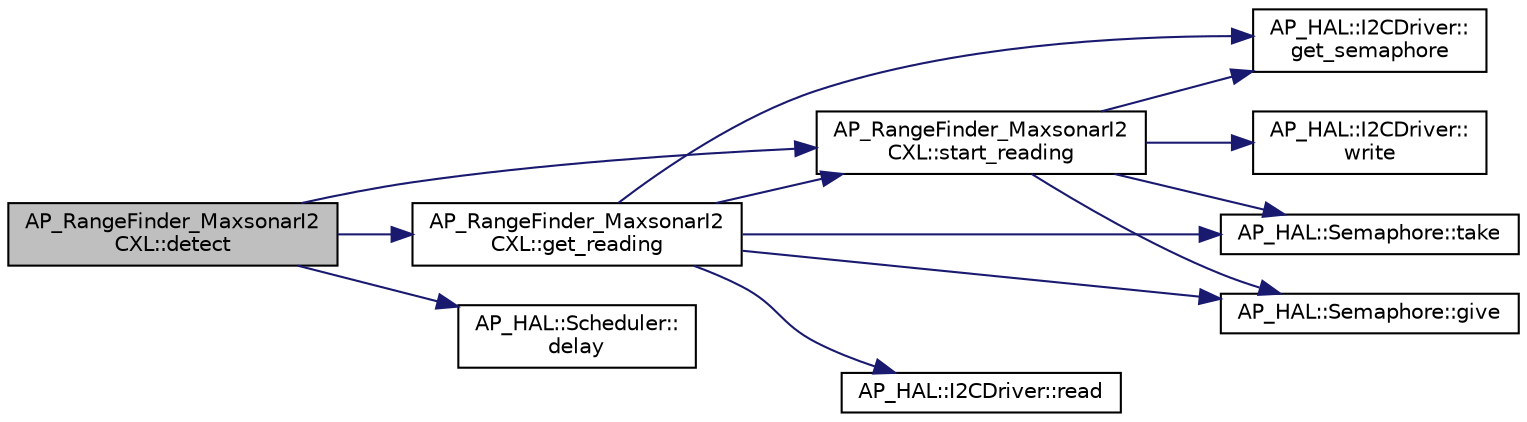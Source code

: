 digraph "AP_RangeFinder_MaxsonarI2CXL::detect"
{
 // INTERACTIVE_SVG=YES
  edge [fontname="Helvetica",fontsize="10",labelfontname="Helvetica",labelfontsize="10"];
  node [fontname="Helvetica",fontsize="10",shape=record];
  rankdir="LR";
  Node1 [label="AP_RangeFinder_MaxsonarI2\lCXL::detect",height=0.2,width=0.4,color="black", fillcolor="grey75", style="filled", fontcolor="black"];
  Node1 -> Node2 [color="midnightblue",fontsize="10",style="solid",fontname="Helvetica"];
  Node2 [label="AP_RangeFinder_MaxsonarI2\lCXL::start_reading",height=0.2,width=0.4,color="black", fillcolor="white", style="filled",URL="$classAP__RangeFinder__MaxsonarI2CXL.html#a51188886a94d87fc3ebb795c0b40f0e4"];
  Node2 -> Node3 [color="midnightblue",fontsize="10",style="solid",fontname="Helvetica"];
  Node3 [label="AP_HAL::I2CDriver::\lget_semaphore",height=0.2,width=0.4,color="black", fillcolor="white", style="filled",URL="$classAP__HAL_1_1I2CDriver.html#a373424b46be08ef36d53844f88b5398e"];
  Node2 -> Node4 [color="midnightblue",fontsize="10",style="solid",fontname="Helvetica"];
  Node4 [label="AP_HAL::Semaphore::take",height=0.2,width=0.4,color="black", fillcolor="white", style="filled",URL="$classAP__HAL_1_1Semaphore.html#abd3a0affad8bb211981a979f30386589"];
  Node2 -> Node5 [color="midnightblue",fontsize="10",style="solid",fontname="Helvetica"];
  Node5 [label="AP_HAL::I2CDriver::\lwrite",height=0.2,width=0.4,color="black", fillcolor="white", style="filled",URL="$classAP__HAL_1_1I2CDriver.html#a31721a0154b78760595785506d92f38e"];
  Node2 -> Node6 [color="midnightblue",fontsize="10",style="solid",fontname="Helvetica"];
  Node6 [label="AP_HAL::Semaphore::give",height=0.2,width=0.4,color="black", fillcolor="white", style="filled",URL="$classAP__HAL_1_1Semaphore.html#afcdbf03d5bea9d83037acc93bfaea7ce"];
  Node1 -> Node7 [color="midnightblue",fontsize="10",style="solid",fontname="Helvetica"];
  Node7 [label="AP_HAL::Scheduler::\ldelay",height=0.2,width=0.4,color="black", fillcolor="white", style="filled",URL="$classAP__HAL_1_1Scheduler.html#ab3175e2e6223ccfe82f957e41cc12b26"];
  Node1 -> Node8 [color="midnightblue",fontsize="10",style="solid",fontname="Helvetica"];
  Node8 [label="AP_RangeFinder_MaxsonarI2\lCXL::get_reading",height=0.2,width=0.4,color="black", fillcolor="white", style="filled",URL="$classAP__RangeFinder__MaxsonarI2CXL.html#a43b8ffc54c0ed66221d0bb61c3e181e9"];
  Node8 -> Node3 [color="midnightblue",fontsize="10",style="solid",fontname="Helvetica"];
  Node8 -> Node4 [color="midnightblue",fontsize="10",style="solid",fontname="Helvetica"];
  Node8 -> Node9 [color="midnightblue",fontsize="10",style="solid",fontname="Helvetica"];
  Node9 [label="AP_HAL::I2CDriver::read",height=0.2,width=0.4,color="black", fillcolor="white", style="filled",URL="$classAP__HAL_1_1I2CDriver.html#a223decf0fed4d81b10e740411026e2f3"];
  Node8 -> Node6 [color="midnightblue",fontsize="10",style="solid",fontname="Helvetica"];
  Node8 -> Node2 [color="midnightblue",fontsize="10",style="solid",fontname="Helvetica"];
}
